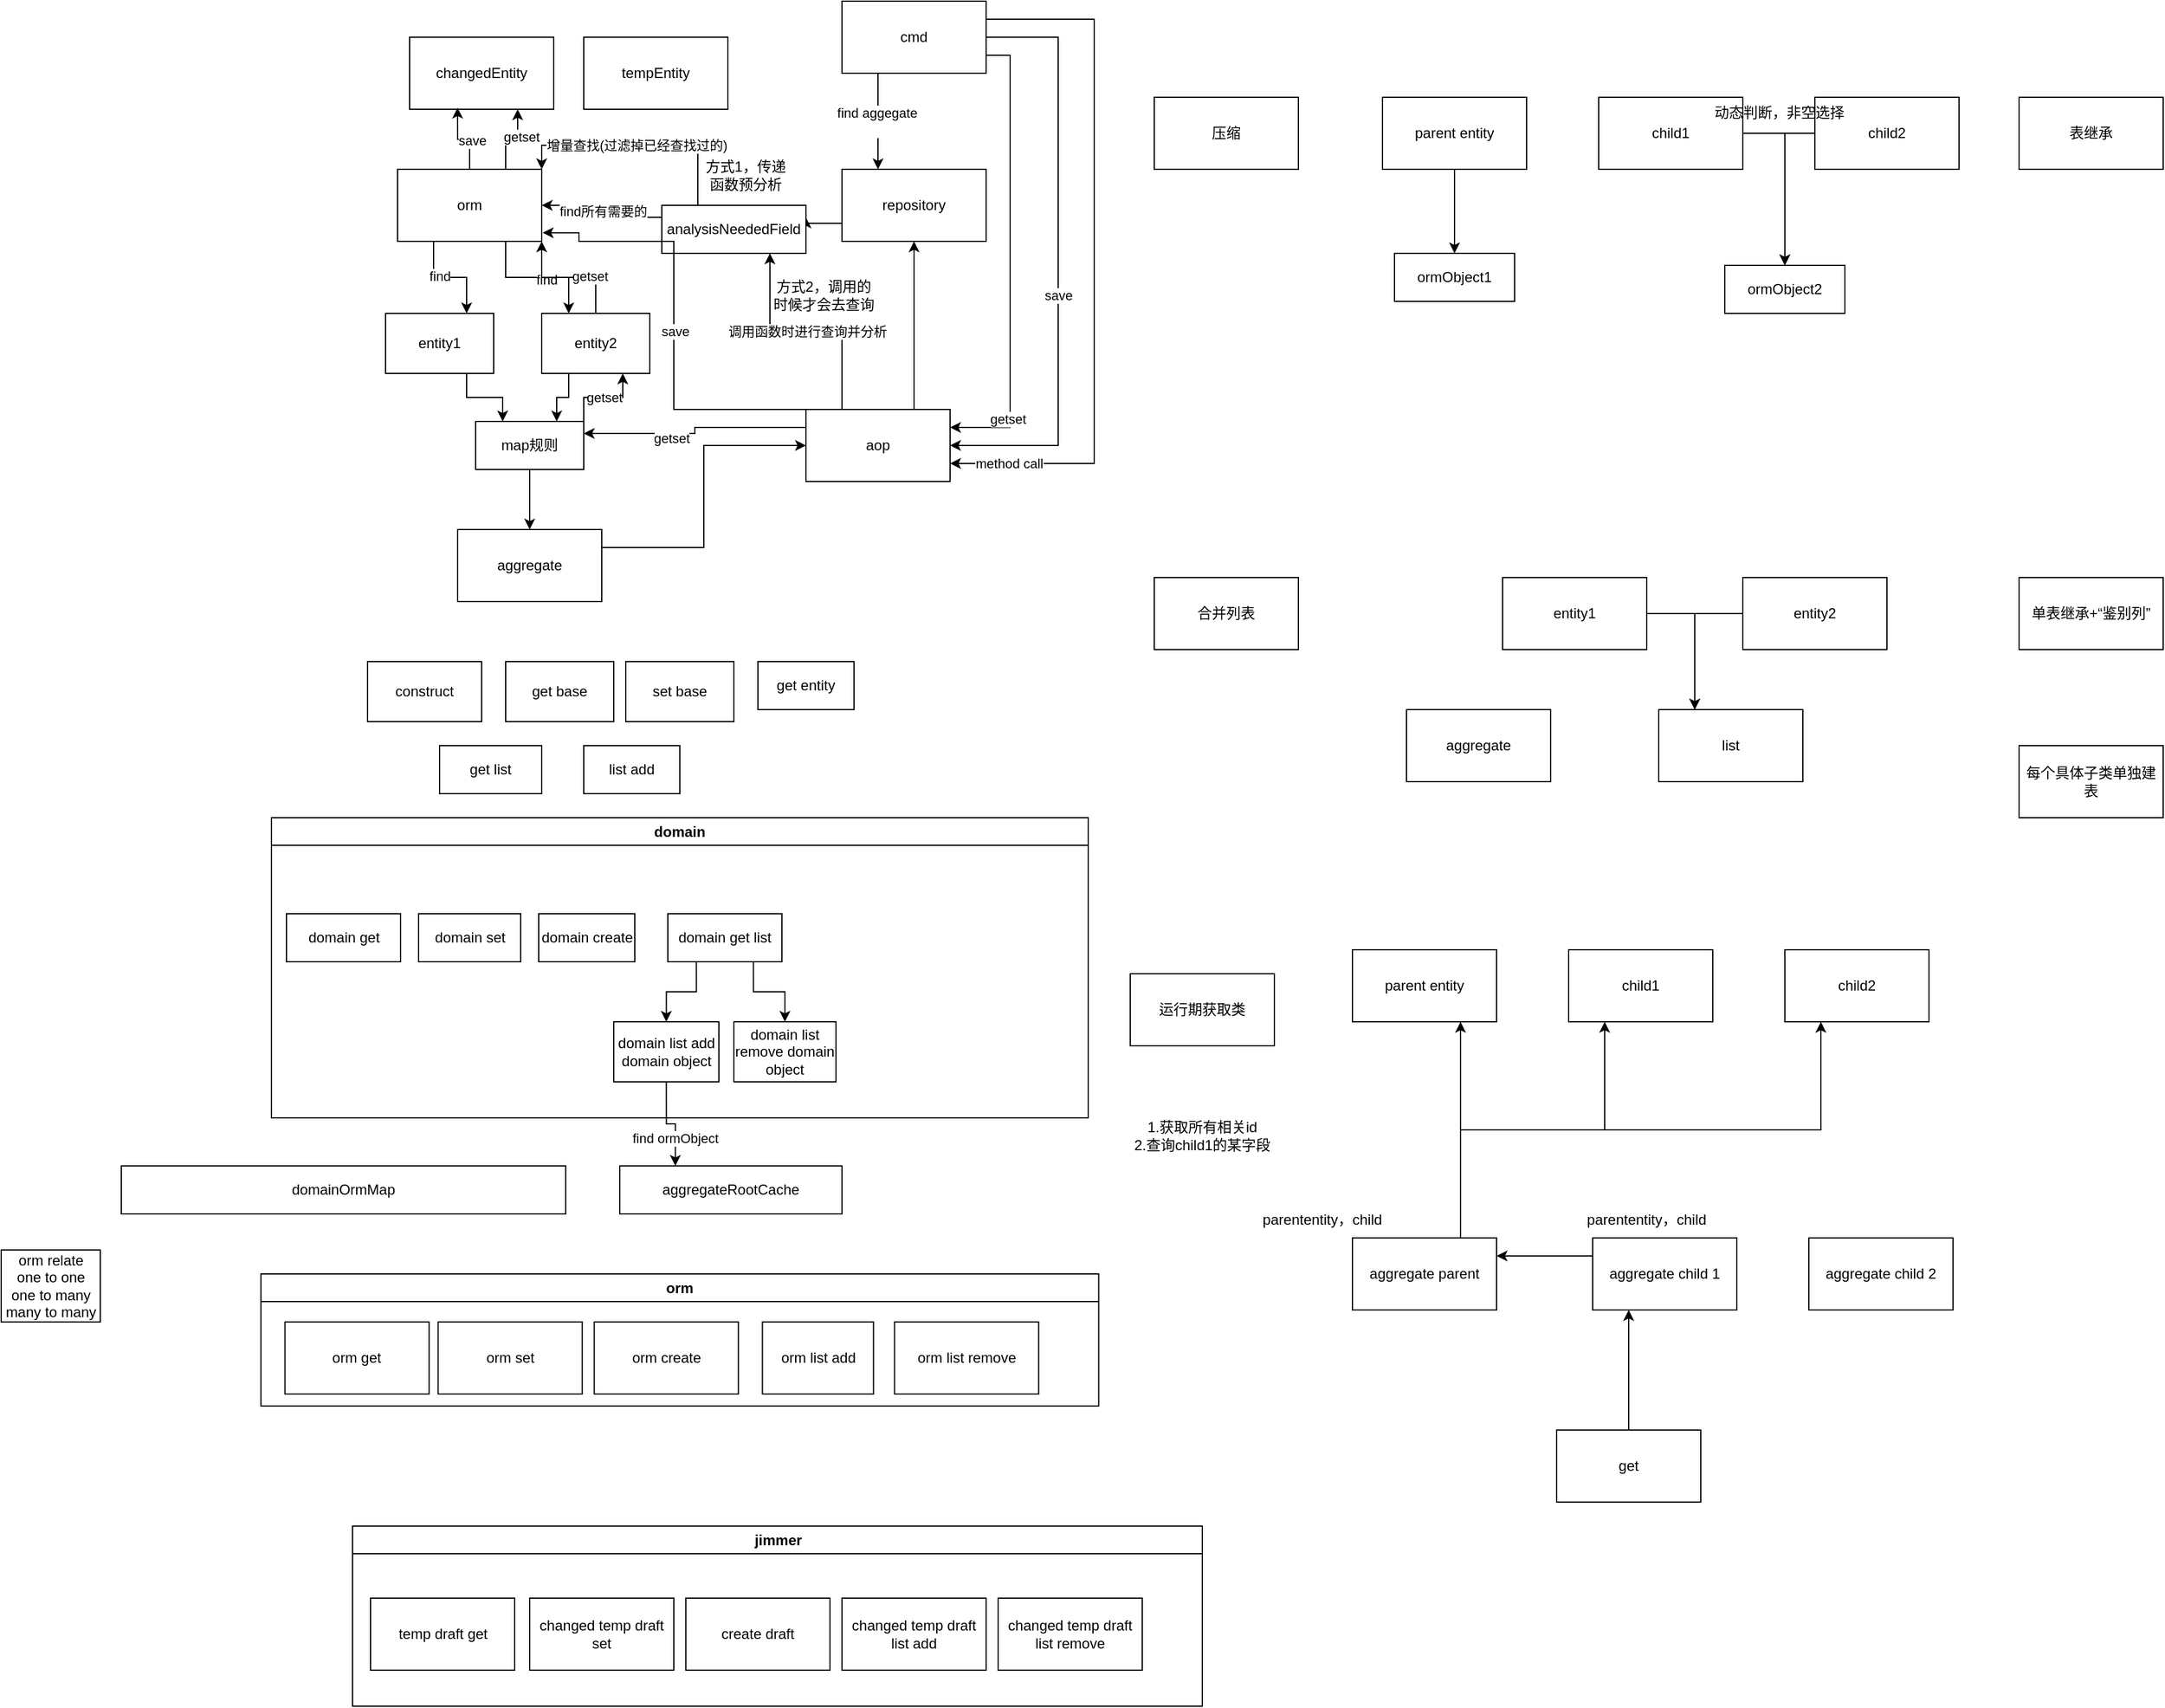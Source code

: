 <mxfile version="24.7.8">
  <diagram name="第 1 页" id="XTwKxFAp_2Ht2jpDPjbG">
    <mxGraphModel dx="4492" dy="635" grid="1" gridSize="10" guides="1" tooltips="1" connect="1" arrows="1" fold="1" page="1" pageScale="1" pageWidth="3300" pageHeight="4681" math="0" shadow="0">
      <root>
        <mxCell id="0" />
        <mxCell id="1" parent="0" />
        <mxCell id="Alu5xl9GDpvNmdIx2iPC-51" style="edgeStyle=orthogonalEdgeStyle;rounded=0;orthogonalLoop=1;jettySize=auto;html=1;exitX=0;exitY=0.75;exitDx=0;exitDy=0;entryX=1;entryY=0.25;entryDx=0;entryDy=0;" parent="1" source="Alu5xl9GDpvNmdIx2iPC-2" target="Alu5xl9GDpvNmdIx2iPC-50" edge="1">
          <mxGeometry relative="1" as="geometry" />
        </mxCell>
        <mxCell id="Alu5xl9GDpvNmdIx2iPC-2" value="repository" style="rounded=0;whiteSpace=wrap;html=1;" parent="1" vertex="1">
          <mxGeometry x="420" y="160" width="120" height="60" as="geometry" />
        </mxCell>
        <mxCell id="Alu5xl9GDpvNmdIx2iPC-16" style="edgeStyle=orthogonalEdgeStyle;rounded=0;orthogonalLoop=1;jettySize=auto;html=1;exitX=0.25;exitY=1;exitDx=0;exitDy=0;entryX=0.75;entryY=0;entryDx=0;entryDy=0;" parent="1" source="Alu5xl9GDpvNmdIx2iPC-8" target="Alu5xl9GDpvNmdIx2iPC-15" edge="1">
          <mxGeometry relative="1" as="geometry" />
        </mxCell>
        <mxCell id="Alu5xl9GDpvNmdIx2iPC-17" value="find" style="edgeLabel;html=1;align=center;verticalAlign=middle;resizable=0;points=[];" parent="Alu5xl9GDpvNmdIx2iPC-16" vertex="1" connectable="0">
          <mxGeometry x="-0.2" y="1" relative="1" as="geometry">
            <mxPoint as="offset" />
          </mxGeometry>
        </mxCell>
        <mxCell id="Alu5xl9GDpvNmdIx2iPC-18" style="edgeStyle=orthogonalEdgeStyle;rounded=0;orthogonalLoop=1;jettySize=auto;html=1;exitX=0.75;exitY=1;exitDx=0;exitDy=0;entryX=0.25;entryY=0;entryDx=0;entryDy=0;" parent="1" source="Alu5xl9GDpvNmdIx2iPC-8" target="Alu5xl9GDpvNmdIx2iPC-14" edge="1">
          <mxGeometry relative="1" as="geometry" />
        </mxCell>
        <mxCell id="Alu5xl9GDpvNmdIx2iPC-19" value="find" style="edgeLabel;html=1;align=center;verticalAlign=middle;resizable=0;points=[];" parent="Alu5xl9GDpvNmdIx2iPC-18" vertex="1" connectable="0">
          <mxGeometry x="0.139" y="-2" relative="1" as="geometry">
            <mxPoint as="offset" />
          </mxGeometry>
        </mxCell>
        <mxCell id="Alu5xl9GDpvNmdIx2iPC-60" style="edgeStyle=orthogonalEdgeStyle;rounded=0;orthogonalLoop=1;jettySize=auto;html=1;exitX=0.75;exitY=0;exitDx=0;exitDy=0;entryX=0.75;entryY=1;entryDx=0;entryDy=0;" parent="1" source="Alu5xl9GDpvNmdIx2iPC-8" target="Alu5xl9GDpvNmdIx2iPC-58" edge="1">
          <mxGeometry relative="1" as="geometry" />
        </mxCell>
        <mxCell id="Alu5xl9GDpvNmdIx2iPC-61" value="getset" style="edgeLabel;html=1;align=center;verticalAlign=middle;resizable=0;points=[];" parent="Alu5xl9GDpvNmdIx2iPC-60" vertex="1" connectable="0">
          <mxGeometry x="0.253" y="-3" relative="1" as="geometry">
            <mxPoint as="offset" />
          </mxGeometry>
        </mxCell>
        <mxCell id="Alu5xl9GDpvNmdIx2iPC-8" value="orm" style="rounded=0;whiteSpace=wrap;html=1;" parent="1" vertex="1">
          <mxGeometry x="50" y="160" width="120" height="60" as="geometry" />
        </mxCell>
        <mxCell id="Alu5xl9GDpvNmdIx2iPC-10" style="edgeStyle=orthogonalEdgeStyle;rounded=0;orthogonalLoop=1;jettySize=auto;html=1;exitX=0.25;exitY=1;exitDx=0;exitDy=0;entryX=0.25;entryY=0;entryDx=0;entryDy=0;" parent="1" source="Alu5xl9GDpvNmdIx2iPC-9" target="Alu5xl9GDpvNmdIx2iPC-2" edge="1">
          <mxGeometry relative="1" as="geometry" />
        </mxCell>
        <mxCell id="Alu5xl9GDpvNmdIx2iPC-11" value="find aggegate&lt;div&gt;&lt;br&gt;&lt;/div&gt;" style="edgeLabel;html=1;align=center;verticalAlign=middle;resizable=0;points=[];" parent="Alu5xl9GDpvNmdIx2iPC-10" vertex="1" connectable="0">
          <mxGeometry y="-1" relative="1" as="geometry">
            <mxPoint as="offset" />
          </mxGeometry>
        </mxCell>
        <mxCell id="Alu5xl9GDpvNmdIx2iPC-32" style="edgeStyle=orthogonalEdgeStyle;rounded=0;orthogonalLoop=1;jettySize=auto;html=1;exitX=1;exitY=0.75;exitDx=0;exitDy=0;entryX=1;entryY=0.25;entryDx=0;entryDy=0;" parent="1" source="Alu5xl9GDpvNmdIx2iPC-9" target="Alu5xl9GDpvNmdIx2iPC-26" edge="1">
          <mxGeometry relative="1" as="geometry" />
        </mxCell>
        <mxCell id="Alu5xl9GDpvNmdIx2iPC-33" value="getset" style="edgeLabel;html=1;align=center;verticalAlign=middle;resizable=0;points=[];" parent="Alu5xl9GDpvNmdIx2iPC-32" vertex="1" connectable="0">
          <mxGeometry x="0.701" y="-2" relative="1" as="geometry">
            <mxPoint as="offset" />
          </mxGeometry>
        </mxCell>
        <mxCell id="Alu5xl9GDpvNmdIx2iPC-47" style="edgeStyle=orthogonalEdgeStyle;rounded=0;orthogonalLoop=1;jettySize=auto;html=1;exitX=1;exitY=0.25;exitDx=0;exitDy=0;entryX=1;entryY=0.75;entryDx=0;entryDy=0;" parent="1" source="Alu5xl9GDpvNmdIx2iPC-9" target="Alu5xl9GDpvNmdIx2iPC-26" edge="1">
          <mxGeometry relative="1" as="geometry">
            <Array as="points">
              <mxPoint x="630" y="35" />
              <mxPoint x="630" y="405" />
            </Array>
          </mxGeometry>
        </mxCell>
        <mxCell id="Alu5xl9GDpvNmdIx2iPC-48" value="method call" style="edgeLabel;html=1;align=center;verticalAlign=middle;resizable=0;points=[];" parent="Alu5xl9GDpvNmdIx2iPC-47" vertex="1" connectable="0">
          <mxGeometry x="0.833" relative="1" as="geometry">
            <mxPoint as="offset" />
          </mxGeometry>
        </mxCell>
        <mxCell id="Alu5xl9GDpvNmdIx2iPC-56" style="edgeStyle=orthogonalEdgeStyle;rounded=0;orthogonalLoop=1;jettySize=auto;html=1;exitX=1;exitY=0.5;exitDx=0;exitDy=0;entryX=1;entryY=0.5;entryDx=0;entryDy=0;" parent="1" source="Alu5xl9GDpvNmdIx2iPC-9" target="Alu5xl9GDpvNmdIx2iPC-26" edge="1">
          <mxGeometry relative="1" as="geometry">
            <Array as="points">
              <mxPoint x="600" y="50" />
              <mxPoint x="600" y="390" />
            </Array>
          </mxGeometry>
        </mxCell>
        <mxCell id="Alu5xl9GDpvNmdIx2iPC-57" value="save" style="edgeLabel;html=1;align=center;verticalAlign=middle;resizable=0;points=[];" parent="Alu5xl9GDpvNmdIx2iPC-56" vertex="1" connectable="0">
          <mxGeometry x="-0.04" relative="1" as="geometry">
            <mxPoint y="40" as="offset" />
          </mxGeometry>
        </mxCell>
        <mxCell id="Alu5xl9GDpvNmdIx2iPC-9" value="cmd" style="rounded=0;whiteSpace=wrap;html=1;" parent="1" vertex="1">
          <mxGeometry x="420" y="20" width="120" height="60" as="geometry" />
        </mxCell>
        <mxCell id="Alu5xl9GDpvNmdIx2iPC-37" style="edgeStyle=orthogonalEdgeStyle;rounded=0;orthogonalLoop=1;jettySize=auto;html=1;exitX=0.25;exitY=1;exitDx=0;exitDy=0;entryX=0.75;entryY=0;entryDx=0;entryDy=0;" parent="1" source="Alu5xl9GDpvNmdIx2iPC-14" target="Alu5xl9GDpvNmdIx2iPC-35" edge="1">
          <mxGeometry relative="1" as="geometry" />
        </mxCell>
        <mxCell id="Alu5xl9GDpvNmdIx2iPC-43" style="edgeStyle=orthogonalEdgeStyle;rounded=0;orthogonalLoop=1;jettySize=auto;html=1;exitX=0.5;exitY=0;exitDx=0;exitDy=0;entryX=1;entryY=1;entryDx=0;entryDy=0;" parent="1" source="Alu5xl9GDpvNmdIx2iPC-14" target="Alu5xl9GDpvNmdIx2iPC-8" edge="1">
          <mxGeometry relative="1" as="geometry" />
        </mxCell>
        <mxCell id="Alu5xl9GDpvNmdIx2iPC-44" value="getset" style="edgeLabel;html=1;align=center;verticalAlign=middle;resizable=0;points=[];" parent="Alu5xl9GDpvNmdIx2iPC-43" vertex="1" connectable="0">
          <mxGeometry x="-0.32" y="-1" relative="1" as="geometry">
            <mxPoint as="offset" />
          </mxGeometry>
        </mxCell>
        <mxCell id="Alu5xl9GDpvNmdIx2iPC-14" value="entity2" style="rounded=0;whiteSpace=wrap;html=1;" parent="1" vertex="1">
          <mxGeometry x="170" y="280" width="90" height="50" as="geometry" />
        </mxCell>
        <mxCell id="Alu5xl9GDpvNmdIx2iPC-36" style="edgeStyle=orthogonalEdgeStyle;rounded=0;orthogonalLoop=1;jettySize=auto;html=1;exitX=0.75;exitY=1;exitDx=0;exitDy=0;entryX=0.25;entryY=0;entryDx=0;entryDy=0;" parent="1" source="Alu5xl9GDpvNmdIx2iPC-15" target="Alu5xl9GDpvNmdIx2iPC-35" edge="1">
          <mxGeometry relative="1" as="geometry" />
        </mxCell>
        <mxCell id="Alu5xl9GDpvNmdIx2iPC-15" value="entity1" style="rounded=0;whiteSpace=wrap;html=1;" parent="1" vertex="1">
          <mxGeometry x="40" y="280" width="90" height="50" as="geometry" />
        </mxCell>
        <mxCell id="Alu5xl9GDpvNmdIx2iPC-30" style="edgeStyle=orthogonalEdgeStyle;rounded=0;orthogonalLoop=1;jettySize=auto;html=1;exitX=1;exitY=0.25;exitDx=0;exitDy=0;entryX=0;entryY=0.5;entryDx=0;entryDy=0;" parent="1" source="Alu5xl9GDpvNmdIx2iPC-21" target="Alu5xl9GDpvNmdIx2iPC-26" edge="1">
          <mxGeometry relative="1" as="geometry" />
        </mxCell>
        <mxCell id="Alu5xl9GDpvNmdIx2iPC-21" value="aggregate" style="rounded=0;whiteSpace=wrap;html=1;" parent="1" vertex="1">
          <mxGeometry x="100" y="460" width="120" height="60" as="geometry" />
        </mxCell>
        <mxCell id="Alu5xl9GDpvNmdIx2iPC-31" style="edgeStyle=orthogonalEdgeStyle;rounded=0;orthogonalLoop=1;jettySize=auto;html=1;exitX=0.75;exitY=0;exitDx=0;exitDy=0;entryX=0.5;entryY=1;entryDx=0;entryDy=0;" parent="1" source="Alu5xl9GDpvNmdIx2iPC-26" target="Alu5xl9GDpvNmdIx2iPC-2" edge="1">
          <mxGeometry relative="1" as="geometry" />
        </mxCell>
        <mxCell id="Alu5xl9GDpvNmdIx2iPC-39" style="edgeStyle=orthogonalEdgeStyle;rounded=0;orthogonalLoop=1;jettySize=auto;html=1;exitX=0;exitY=0.25;exitDx=0;exitDy=0;entryX=1;entryY=0.25;entryDx=0;entryDy=0;" parent="1" source="Alu5xl9GDpvNmdIx2iPC-26" target="Alu5xl9GDpvNmdIx2iPC-35" edge="1">
          <mxGeometry relative="1" as="geometry" />
        </mxCell>
        <mxCell id="Alu5xl9GDpvNmdIx2iPC-41" value="getset" style="edgeLabel;html=1;align=center;verticalAlign=middle;resizable=0;points=[];" parent="Alu5xl9GDpvNmdIx2iPC-39" vertex="1" connectable="0">
          <mxGeometry x="0.237" y="4" relative="1" as="geometry">
            <mxPoint as="offset" />
          </mxGeometry>
        </mxCell>
        <mxCell id="Alu5xl9GDpvNmdIx2iPC-53" style="edgeStyle=orthogonalEdgeStyle;rounded=0;orthogonalLoop=1;jettySize=auto;html=1;exitX=0.25;exitY=0;exitDx=0;exitDy=0;entryX=0.75;entryY=1;entryDx=0;entryDy=0;" parent="1" source="Alu5xl9GDpvNmdIx2iPC-26" target="Alu5xl9GDpvNmdIx2iPC-50" edge="1">
          <mxGeometry relative="1" as="geometry" />
        </mxCell>
        <mxCell id="Alu5xl9GDpvNmdIx2iPC-54" value="调用函数时进行查询并分析" style="edgeLabel;html=1;align=center;verticalAlign=middle;resizable=0;points=[];" parent="Alu5xl9GDpvNmdIx2iPC-53" vertex="1" connectable="0">
          <mxGeometry x="-0.009" relative="1" as="geometry">
            <mxPoint as="offset" />
          </mxGeometry>
        </mxCell>
        <mxCell id="Alu5xl9GDpvNmdIx2iPC-26" value="aop" style="rounded=0;whiteSpace=wrap;html=1;" parent="1" vertex="1">
          <mxGeometry x="390" y="360" width="120" height="60" as="geometry" />
        </mxCell>
        <mxCell id="Alu5xl9GDpvNmdIx2iPC-38" style="edgeStyle=orthogonalEdgeStyle;rounded=0;orthogonalLoop=1;jettySize=auto;html=1;exitX=0.5;exitY=1;exitDx=0;exitDy=0;entryX=0.5;entryY=0;entryDx=0;entryDy=0;" parent="1" source="Alu5xl9GDpvNmdIx2iPC-35" target="Alu5xl9GDpvNmdIx2iPC-21" edge="1">
          <mxGeometry relative="1" as="geometry" />
        </mxCell>
        <mxCell id="Alu5xl9GDpvNmdIx2iPC-40" style="edgeStyle=orthogonalEdgeStyle;rounded=0;orthogonalLoop=1;jettySize=auto;html=1;exitX=1;exitY=0;exitDx=0;exitDy=0;entryX=0.75;entryY=1;entryDx=0;entryDy=0;" parent="1" source="Alu5xl9GDpvNmdIx2iPC-35" target="Alu5xl9GDpvNmdIx2iPC-14" edge="1">
          <mxGeometry relative="1" as="geometry" />
        </mxCell>
        <mxCell id="Alu5xl9GDpvNmdIx2iPC-42" value="getset" style="edgeLabel;html=1;align=center;verticalAlign=middle;resizable=0;points=[];" parent="Alu5xl9GDpvNmdIx2iPC-40" vertex="1" connectable="0">
          <mxGeometry x="0.011" relative="1" as="geometry">
            <mxPoint as="offset" />
          </mxGeometry>
        </mxCell>
        <mxCell id="Alu5xl9GDpvNmdIx2iPC-35" value="map规则" style="rounded=0;whiteSpace=wrap;html=1;" parent="1" vertex="1">
          <mxGeometry x="115" y="370" width="90" height="40" as="geometry" />
        </mxCell>
        <mxCell id="Alu5xl9GDpvNmdIx2iPC-45" value="方式1，传递函数预分析" style="text;html=1;align=center;verticalAlign=middle;whiteSpace=wrap;rounded=0;" parent="1" vertex="1">
          <mxGeometry x="300" y="150" width="80" height="30" as="geometry" />
        </mxCell>
        <mxCell id="Alu5xl9GDpvNmdIx2iPC-52" style="edgeStyle=orthogonalEdgeStyle;rounded=0;orthogonalLoop=1;jettySize=auto;html=1;exitX=0;exitY=0.25;exitDx=0;exitDy=0;entryX=1;entryY=0.5;entryDx=0;entryDy=0;" parent="1" source="Alu5xl9GDpvNmdIx2iPC-50" target="Alu5xl9GDpvNmdIx2iPC-8" edge="1">
          <mxGeometry relative="1" as="geometry" />
        </mxCell>
        <mxCell id="Alu5xl9GDpvNmdIx2iPC-65" value="find所有需要的" style="edgeLabel;html=1;align=center;verticalAlign=middle;resizable=0;points=[];" parent="Alu5xl9GDpvNmdIx2iPC-52" vertex="1" connectable="0">
          <mxGeometry x="0.013" y="-1" relative="1" as="geometry">
            <mxPoint as="offset" />
          </mxGeometry>
        </mxCell>
        <mxCell id="Alu5xl9GDpvNmdIx2iPC-66" style="edgeStyle=orthogonalEdgeStyle;rounded=0;orthogonalLoop=1;jettySize=auto;html=1;exitX=0.25;exitY=0;exitDx=0;exitDy=0;entryX=1;entryY=0;entryDx=0;entryDy=0;" parent="1" source="Alu5xl9GDpvNmdIx2iPC-50" target="Alu5xl9GDpvNmdIx2iPC-8" edge="1">
          <mxGeometry relative="1" as="geometry" />
        </mxCell>
        <mxCell id="Alu5xl9GDpvNmdIx2iPC-67" value="增量查找(过滤掉已经查找过的)" style="edgeLabel;html=1;align=center;verticalAlign=middle;resizable=0;points=[];" parent="Alu5xl9GDpvNmdIx2iPC-66" vertex="1" connectable="0">
          <mxGeometry x="0.017" relative="1" as="geometry">
            <mxPoint as="offset" />
          </mxGeometry>
        </mxCell>
        <mxCell id="Alu5xl9GDpvNmdIx2iPC-50" value="analysisNeededField" style="rounded=0;whiteSpace=wrap;html=1;" parent="1" vertex="1">
          <mxGeometry x="270" y="190" width="120" height="40" as="geometry" />
        </mxCell>
        <mxCell id="Alu5xl9GDpvNmdIx2iPC-55" value="方式2，调用的时候才会去查询" style="text;html=1;align=center;verticalAlign=middle;whiteSpace=wrap;rounded=0;" parent="1" vertex="1">
          <mxGeometry x="360" y="250" width="90" height="30" as="geometry" />
        </mxCell>
        <mxCell id="Alu5xl9GDpvNmdIx2iPC-58" value="changedEntity" style="rounded=0;whiteSpace=wrap;html=1;" parent="1" vertex="1">
          <mxGeometry x="60" y="50" width="120" height="60" as="geometry" />
        </mxCell>
        <mxCell id="Alu5xl9GDpvNmdIx2iPC-62" style="edgeStyle=orthogonalEdgeStyle;rounded=0;orthogonalLoop=1;jettySize=auto;html=1;exitX=0;exitY=0;exitDx=0;exitDy=0;entryX=1.007;entryY=0.881;entryDx=0;entryDy=0;entryPerimeter=0;" parent="1" source="Alu5xl9GDpvNmdIx2iPC-26" target="Alu5xl9GDpvNmdIx2iPC-8" edge="1">
          <mxGeometry relative="1" as="geometry">
            <Array as="points">
              <mxPoint x="280" y="360" />
              <mxPoint x="280" y="220" />
              <mxPoint x="201" y="220" />
            </Array>
          </mxGeometry>
        </mxCell>
        <mxCell id="Alu5xl9GDpvNmdIx2iPC-68" value="save" style="edgeLabel;html=1;align=center;verticalAlign=middle;resizable=0;points=[];" parent="Alu5xl9GDpvNmdIx2iPC-62" vertex="1" connectable="0">
          <mxGeometry x="-0.043" y="-1" relative="1" as="geometry">
            <mxPoint as="offset" />
          </mxGeometry>
        </mxCell>
        <mxCell id="Alu5xl9GDpvNmdIx2iPC-63" style="edgeStyle=orthogonalEdgeStyle;rounded=0;orthogonalLoop=1;jettySize=auto;html=1;exitX=0.5;exitY=0;exitDx=0;exitDy=0;entryX=0.333;entryY=0.978;entryDx=0;entryDy=0;entryPerimeter=0;" parent="1" source="Alu5xl9GDpvNmdIx2iPC-8" target="Alu5xl9GDpvNmdIx2iPC-58" edge="1">
          <mxGeometry relative="1" as="geometry" />
        </mxCell>
        <mxCell id="Alu5xl9GDpvNmdIx2iPC-64" value="save" style="edgeLabel;html=1;align=center;verticalAlign=middle;resizable=0;points=[];" parent="Alu5xl9GDpvNmdIx2iPC-63" vertex="1" connectable="0">
          <mxGeometry x="-0.223" y="-2" relative="1" as="geometry">
            <mxPoint as="offset" />
          </mxGeometry>
        </mxCell>
        <mxCell id="Alu5xl9GDpvNmdIx2iPC-69" value="tempEntity" style="rounded=0;whiteSpace=wrap;html=1;" parent="1" vertex="1">
          <mxGeometry x="205" y="50" width="120" height="60" as="geometry" />
        </mxCell>
        <mxCell id="Alu5xl9GDpvNmdIx2iPC-70" value="aggregate" style="rounded=0;whiteSpace=wrap;html=1;" parent="1" vertex="1">
          <mxGeometry x="890" y="610" width="120" height="60" as="geometry" />
        </mxCell>
        <mxCell id="c_RxVuTjA5YSDgOJ-YrA-5" style="edgeStyle=orthogonalEdgeStyle;rounded=0;orthogonalLoop=1;jettySize=auto;html=1;exitX=0.5;exitY=1;exitDx=0;exitDy=0;" parent="1" source="Alu5xl9GDpvNmdIx2iPC-71" target="Alu5xl9GDpvNmdIx2iPC-80" edge="1">
          <mxGeometry relative="1" as="geometry" />
        </mxCell>
        <mxCell id="Alu5xl9GDpvNmdIx2iPC-71" value="parent entity" style="rounded=0;whiteSpace=wrap;html=1;" parent="1" vertex="1">
          <mxGeometry x="870" y="100" width="120" height="60" as="geometry" />
        </mxCell>
        <mxCell id="c_RxVuTjA5YSDgOJ-YrA-7" style="edgeStyle=orthogonalEdgeStyle;rounded=0;orthogonalLoop=1;jettySize=auto;html=1;exitX=1;exitY=0.5;exitDx=0;exitDy=0;entryX=0.5;entryY=0;entryDx=0;entryDy=0;" parent="1" source="Alu5xl9GDpvNmdIx2iPC-72" target="c_RxVuTjA5YSDgOJ-YrA-4" edge="1">
          <mxGeometry relative="1" as="geometry" />
        </mxCell>
        <mxCell id="Alu5xl9GDpvNmdIx2iPC-72" value="child1" style="rounded=0;whiteSpace=wrap;html=1;" parent="1" vertex="1">
          <mxGeometry x="1050" y="100" width="120" height="60" as="geometry" />
        </mxCell>
        <mxCell id="c_RxVuTjA5YSDgOJ-YrA-8" style="edgeStyle=orthogonalEdgeStyle;rounded=0;orthogonalLoop=1;jettySize=auto;html=1;exitX=0;exitY=0.5;exitDx=0;exitDy=0;entryX=0.5;entryY=0;entryDx=0;entryDy=0;" parent="1" source="Alu5xl9GDpvNmdIx2iPC-73" target="c_RxVuTjA5YSDgOJ-YrA-4" edge="1">
          <mxGeometry relative="1" as="geometry" />
        </mxCell>
        <mxCell id="Alu5xl9GDpvNmdIx2iPC-73" value="child2" style="rounded=0;whiteSpace=wrap;html=1;" parent="1" vertex="1">
          <mxGeometry x="1230" y="100" width="120" height="60" as="geometry" />
        </mxCell>
        <mxCell id="Alu5xl9GDpvNmdIx2iPC-74" value="list" style="rounded=0;whiteSpace=wrap;html=1;" parent="1" vertex="1">
          <mxGeometry x="1100" y="610" width="120" height="60" as="geometry" />
        </mxCell>
        <mxCell id="Alu5xl9GDpvNmdIx2iPC-78" style="edgeStyle=orthogonalEdgeStyle;rounded=0;orthogonalLoop=1;jettySize=auto;html=1;exitX=1;exitY=0.5;exitDx=0;exitDy=0;entryX=0.25;entryY=0;entryDx=0;entryDy=0;" parent="1" source="Alu5xl9GDpvNmdIx2iPC-76" target="Alu5xl9GDpvNmdIx2iPC-74" edge="1">
          <mxGeometry relative="1" as="geometry" />
        </mxCell>
        <mxCell id="Alu5xl9GDpvNmdIx2iPC-76" value="entity1" style="rounded=0;whiteSpace=wrap;html=1;" parent="1" vertex="1">
          <mxGeometry x="970" y="500" width="120" height="60" as="geometry" />
        </mxCell>
        <mxCell id="Alu5xl9GDpvNmdIx2iPC-79" style="edgeStyle=orthogonalEdgeStyle;rounded=0;orthogonalLoop=1;jettySize=auto;html=1;exitX=0;exitY=0.5;exitDx=0;exitDy=0;entryX=0.25;entryY=0;entryDx=0;entryDy=0;" parent="1" source="Alu5xl9GDpvNmdIx2iPC-77" target="Alu5xl9GDpvNmdIx2iPC-74" edge="1">
          <mxGeometry relative="1" as="geometry" />
        </mxCell>
        <mxCell id="Alu5xl9GDpvNmdIx2iPC-77" value="entity2" style="rounded=0;whiteSpace=wrap;html=1;" parent="1" vertex="1">
          <mxGeometry x="1170" y="500" width="120" height="60" as="geometry" />
        </mxCell>
        <mxCell id="Alu5xl9GDpvNmdIx2iPC-80" value="ormObject1" style="rounded=0;whiteSpace=wrap;html=1;" parent="1" vertex="1">
          <mxGeometry x="880" y="230" width="100" height="40" as="geometry" />
        </mxCell>
        <mxCell id="Alu5xl9GDpvNmdIx2iPC-81" value="压缩" style="rounded=0;whiteSpace=wrap;html=1;" parent="1" vertex="1">
          <mxGeometry x="680" y="100" width="120" height="60" as="geometry" />
        </mxCell>
        <mxCell id="Alu5xl9GDpvNmdIx2iPC-82" value="合并列表" style="rounded=0;whiteSpace=wrap;html=1;" parent="1" vertex="1">
          <mxGeometry x="680" y="500" width="120" height="60" as="geometry" />
        </mxCell>
        <mxCell id="Alu5xl9GDpvNmdIx2iPC-83" value="运行期获取类" style="rounded=0;whiteSpace=wrap;html=1;" parent="1" vertex="1">
          <mxGeometry x="660" y="830" width="120" height="60" as="geometry" />
        </mxCell>
        <mxCell id="Alu5xl9GDpvNmdIx2iPC-85" value="parent entity" style="rounded=0;whiteSpace=wrap;html=1;" parent="1" vertex="1">
          <mxGeometry x="845" y="810" width="120" height="60" as="geometry" />
        </mxCell>
        <mxCell id="Alu5xl9GDpvNmdIx2iPC-86" value="child1" style="rounded=0;whiteSpace=wrap;html=1;" parent="1" vertex="1">
          <mxGeometry x="1025" y="810" width="120" height="60" as="geometry" />
        </mxCell>
        <mxCell id="Alu5xl9GDpvNmdIx2iPC-87" value="child2" style="rounded=0;whiteSpace=wrap;html=1;" parent="1" vertex="1">
          <mxGeometry x="1205" y="810" width="120" height="60" as="geometry" />
        </mxCell>
        <mxCell id="Alu5xl9GDpvNmdIx2iPC-94" style="edgeStyle=orthogonalEdgeStyle;rounded=0;orthogonalLoop=1;jettySize=auto;html=1;exitX=0.75;exitY=0;exitDx=0;exitDy=0;entryX=0.75;entryY=1;entryDx=0;entryDy=0;" parent="1" source="Alu5xl9GDpvNmdIx2iPC-88" target="Alu5xl9GDpvNmdIx2iPC-85" edge="1">
          <mxGeometry relative="1" as="geometry" />
        </mxCell>
        <mxCell id="Alu5xl9GDpvNmdIx2iPC-97" style="edgeStyle=orthogonalEdgeStyle;rounded=0;orthogonalLoop=1;jettySize=auto;html=1;exitX=0.75;exitY=0;exitDx=0;exitDy=0;entryX=0.25;entryY=1;entryDx=0;entryDy=0;" parent="1" source="Alu5xl9GDpvNmdIx2iPC-88" target="Alu5xl9GDpvNmdIx2iPC-86" edge="1">
          <mxGeometry relative="1" as="geometry" />
        </mxCell>
        <mxCell id="Alu5xl9GDpvNmdIx2iPC-98" style="edgeStyle=orthogonalEdgeStyle;rounded=0;orthogonalLoop=1;jettySize=auto;html=1;exitX=0.75;exitY=0;exitDx=0;exitDy=0;entryX=0.25;entryY=1;entryDx=0;entryDy=0;" parent="1" source="Alu5xl9GDpvNmdIx2iPC-88" target="Alu5xl9GDpvNmdIx2iPC-87" edge="1">
          <mxGeometry relative="1" as="geometry" />
        </mxCell>
        <mxCell id="Alu5xl9GDpvNmdIx2iPC-88" value="aggregate parent" style="rounded=0;whiteSpace=wrap;html=1;" parent="1" vertex="1">
          <mxGeometry x="845" y="1050" width="120" height="60" as="geometry" />
        </mxCell>
        <mxCell id="Alu5xl9GDpvNmdIx2iPC-95" style="edgeStyle=orthogonalEdgeStyle;rounded=0;orthogonalLoop=1;jettySize=auto;html=1;exitX=0;exitY=0.25;exitDx=0;exitDy=0;entryX=1;entryY=0.25;entryDx=0;entryDy=0;" parent="1" source="Alu5xl9GDpvNmdIx2iPC-89" target="Alu5xl9GDpvNmdIx2iPC-88" edge="1">
          <mxGeometry relative="1" as="geometry" />
        </mxCell>
        <mxCell id="Alu5xl9GDpvNmdIx2iPC-89" value="aggregate child 1" style="rounded=0;whiteSpace=wrap;html=1;" parent="1" vertex="1">
          <mxGeometry x="1045" y="1050" width="120" height="60" as="geometry" />
        </mxCell>
        <mxCell id="Alu5xl9GDpvNmdIx2iPC-90" value="aggregate child 2" style="rounded=0;whiteSpace=wrap;html=1;" parent="1" vertex="1">
          <mxGeometry x="1225" y="1050" width="120" height="60" as="geometry" />
        </mxCell>
        <mxCell id="Alu5xl9GDpvNmdIx2iPC-92" style="edgeStyle=orthogonalEdgeStyle;rounded=0;orthogonalLoop=1;jettySize=auto;html=1;exitX=0.5;exitY=0;exitDx=0;exitDy=0;entryX=0.25;entryY=1;entryDx=0;entryDy=0;" parent="1" source="Alu5xl9GDpvNmdIx2iPC-91" target="Alu5xl9GDpvNmdIx2iPC-89" edge="1">
          <mxGeometry relative="1" as="geometry" />
        </mxCell>
        <mxCell id="Alu5xl9GDpvNmdIx2iPC-91" value="get" style="rounded=0;whiteSpace=wrap;html=1;" parent="1" vertex="1">
          <mxGeometry x="1015" y="1210" width="120" height="60" as="geometry" />
        </mxCell>
        <mxCell id="Alu5xl9GDpvNmdIx2iPC-93" value="parententity，child" style="text;html=1;align=center;verticalAlign=middle;whiteSpace=wrap;rounded=0;" parent="1" vertex="1">
          <mxGeometry x="715" y="1020" width="210" height="30" as="geometry" />
        </mxCell>
        <mxCell id="Alu5xl9GDpvNmdIx2iPC-99" value="1.获取所有相关id&lt;div&gt;2.查询child1的某字段&lt;/div&gt;" style="text;html=1;align=center;verticalAlign=middle;whiteSpace=wrap;rounded=0;" parent="1" vertex="1">
          <mxGeometry x="605" y="910" width="230" height="110" as="geometry" />
        </mxCell>
        <mxCell id="Alu5xl9GDpvNmdIx2iPC-100" value="parententity，child" style="text;html=1;align=center;verticalAlign=middle;whiteSpace=wrap;rounded=0;" parent="1" vertex="1">
          <mxGeometry x="1025" y="1020" width="130" height="30" as="geometry" />
        </mxCell>
        <mxCell id="c_RxVuTjA5YSDgOJ-YrA-1" value="表继承" style="rounded=0;whiteSpace=wrap;html=1;" parent="1" vertex="1">
          <mxGeometry x="1400" y="100" width="120" height="60" as="geometry" />
        </mxCell>
        <mxCell id="c_RxVuTjA5YSDgOJ-YrA-2" value="&lt;div data-lark-html-role=&quot;root&quot;&gt;&lt;span class=&quot;universal-card-text&quot;&gt;单表继承+&lt;/span&gt;&lt;span style=&quot;background-color: initial;&quot;&gt;“鉴别列”&lt;/span&gt;&lt;/div&gt;" style="rounded=0;whiteSpace=wrap;html=1;" parent="1" vertex="1">
          <mxGeometry x="1400" y="500" width="120" height="60" as="geometry" />
        </mxCell>
        <mxCell id="c_RxVuTjA5YSDgOJ-YrA-3" value="&lt;div data-lark-html-role=&quot;root&quot;&gt;&lt;span class=&quot;universal-card-text&quot;&gt;每个具体子类单独建表&lt;/span&gt;&lt;/div&gt;" style="rounded=0;whiteSpace=wrap;html=1;" parent="1" vertex="1">
          <mxGeometry x="1400" y="640" width="120" height="60" as="geometry" />
        </mxCell>
        <mxCell id="c_RxVuTjA5YSDgOJ-YrA-4" value="ormObject2" style="rounded=0;whiteSpace=wrap;html=1;" parent="1" vertex="1">
          <mxGeometry x="1155" y="240" width="100" height="40" as="geometry" />
        </mxCell>
        <mxCell id="c_RxVuTjA5YSDgOJ-YrA-9" value="动态判断，非空选择" style="text;html=1;align=center;verticalAlign=middle;resizable=0;points=[];autosize=1;strokeColor=none;fillColor=none;" parent="1" vertex="1">
          <mxGeometry x="1135" y="98" width="130" height="30" as="geometry" />
        </mxCell>
        <mxCell id="OivCTFusflsnZYE-OFXO-4" value="construct" style="rounded=0;whiteSpace=wrap;html=1;" vertex="1" parent="1">
          <mxGeometry x="25" y="570" width="95" height="50" as="geometry" />
        </mxCell>
        <mxCell id="OivCTFusflsnZYE-OFXO-5" value="get base" style="rounded=0;whiteSpace=wrap;html=1;" vertex="1" parent="1">
          <mxGeometry x="140" y="570" width="90" height="50" as="geometry" />
        </mxCell>
        <mxCell id="OivCTFusflsnZYE-OFXO-6" value="set base" style="rounded=0;whiteSpace=wrap;html=1;" vertex="1" parent="1">
          <mxGeometry x="240" y="570" width="90" height="50" as="geometry" />
        </mxCell>
        <mxCell id="OivCTFusflsnZYE-OFXO-16" value="list add" style="rounded=0;whiteSpace=wrap;html=1;" vertex="1" parent="1">
          <mxGeometry x="205" y="640" width="80" height="40" as="geometry" />
        </mxCell>
        <mxCell id="OivCTFusflsnZYE-OFXO-17" value="get list" style="rounded=0;whiteSpace=wrap;html=1;" vertex="1" parent="1">
          <mxGeometry x="85" y="640" width="85" height="40" as="geometry" />
        </mxCell>
        <mxCell id="OivCTFusflsnZYE-OFXO-18" value="get entity" style="rounded=0;whiteSpace=wrap;html=1;" vertex="1" parent="1">
          <mxGeometry x="350" y="570" width="80" height="40" as="geometry" />
        </mxCell>
        <mxCell id="OivCTFusflsnZYE-OFXO-19" value="domain" style="swimlane;whiteSpace=wrap;html=1;" vertex="1" parent="1">
          <mxGeometry x="-55" y="700" width="680" height="250" as="geometry" />
        </mxCell>
        <mxCell id="OivCTFusflsnZYE-OFXO-43" style="edgeStyle=orthogonalEdgeStyle;rounded=0;orthogonalLoop=1;jettySize=auto;html=1;exitX=0.25;exitY=1;exitDx=0;exitDy=0;entryX=0.5;entryY=0;entryDx=0;entryDy=0;" edge="1" parent="OivCTFusflsnZYE-OFXO-19" source="OivCTFusflsnZYE-OFXO-20" target="OivCTFusflsnZYE-OFXO-30">
          <mxGeometry relative="1" as="geometry" />
        </mxCell>
        <mxCell id="OivCTFusflsnZYE-OFXO-44" style="edgeStyle=orthogonalEdgeStyle;rounded=0;orthogonalLoop=1;jettySize=auto;html=1;exitX=0.75;exitY=1;exitDx=0;exitDy=0;entryX=0.5;entryY=0;entryDx=0;entryDy=0;" edge="1" parent="OivCTFusflsnZYE-OFXO-19" source="OivCTFusflsnZYE-OFXO-20" target="OivCTFusflsnZYE-OFXO-36">
          <mxGeometry relative="1" as="geometry" />
        </mxCell>
        <mxCell id="OivCTFusflsnZYE-OFXO-20" value="domain get list" style="whiteSpace=wrap;html=1;" vertex="1" parent="OivCTFusflsnZYE-OFXO-19">
          <mxGeometry x="330" y="80" width="95" height="40" as="geometry" />
        </mxCell>
        <mxCell id="OivCTFusflsnZYE-OFXO-21" value="domain set" style="whiteSpace=wrap;html=1;" vertex="1" parent="OivCTFusflsnZYE-OFXO-19">
          <mxGeometry x="122.5" y="80" width="85" height="40" as="geometry" />
        </mxCell>
        <mxCell id="OivCTFusflsnZYE-OFXO-22" value="domain create" style="rounded=0;whiteSpace=wrap;html=1;" vertex="1" parent="OivCTFusflsnZYE-OFXO-19">
          <mxGeometry x="222.5" y="80" width="80" height="40" as="geometry" />
        </mxCell>
        <mxCell id="OivCTFusflsnZYE-OFXO-30" value="domain list add domain object" style="rounded=0;whiteSpace=wrap;html=1;" vertex="1" parent="OivCTFusflsnZYE-OFXO-19">
          <mxGeometry x="285" y="170" width="87.5" height="50" as="geometry" />
        </mxCell>
        <mxCell id="OivCTFusflsnZYE-OFXO-36" value="domain list remove domain object" style="rounded=0;whiteSpace=wrap;html=1;" vertex="1" parent="OivCTFusflsnZYE-OFXO-19">
          <mxGeometry x="385" y="170" width="85" height="50" as="geometry" />
        </mxCell>
        <mxCell id="OivCTFusflsnZYE-OFXO-42" value="domain get" style="whiteSpace=wrap;html=1;" vertex="1" parent="OivCTFusflsnZYE-OFXO-19">
          <mxGeometry x="12.5" y="80" width="95" height="40" as="geometry" />
        </mxCell>
        <mxCell id="OivCTFusflsnZYE-OFXO-23" value="orm" style="swimlane;whiteSpace=wrap;html=1;" vertex="1" parent="1">
          <mxGeometry x="-63.75" y="1080" width="697.5" height="110" as="geometry" />
        </mxCell>
        <mxCell id="OivCTFusflsnZYE-OFXO-24" value="orm get" style="rounded=0;whiteSpace=wrap;html=1;" vertex="1" parent="OivCTFusflsnZYE-OFXO-23">
          <mxGeometry x="20" y="40" width="120" height="60" as="geometry" />
        </mxCell>
        <mxCell id="OivCTFusflsnZYE-OFXO-25" value="orm set" style="rounded=0;whiteSpace=wrap;html=1;" vertex="1" parent="OivCTFusflsnZYE-OFXO-23">
          <mxGeometry x="147.5" y="40" width="120" height="60" as="geometry" />
        </mxCell>
        <mxCell id="OivCTFusflsnZYE-OFXO-27" value="orm create" style="rounded=0;whiteSpace=wrap;html=1;" vertex="1" parent="OivCTFusflsnZYE-OFXO-23">
          <mxGeometry x="277.5" y="40" width="120" height="60" as="geometry" />
        </mxCell>
        <mxCell id="OivCTFusflsnZYE-OFXO-40" value="orm list add" style="rounded=0;whiteSpace=wrap;html=1;" vertex="1" parent="OivCTFusflsnZYE-OFXO-23">
          <mxGeometry x="417.5" y="40" width="92.5" height="60" as="geometry" />
        </mxCell>
        <mxCell id="OivCTFusflsnZYE-OFXO-41" value="orm list remove" style="rounded=0;whiteSpace=wrap;html=1;" vertex="1" parent="OivCTFusflsnZYE-OFXO-23">
          <mxGeometry x="527.5" y="40" width="120" height="60" as="geometry" />
        </mxCell>
        <mxCell id="OivCTFusflsnZYE-OFXO-28" value="domainOrmMap" style="rounded=0;whiteSpace=wrap;html=1;" vertex="1" parent="1">
          <mxGeometry x="-180" y="990" width="370" height="40" as="geometry" />
        </mxCell>
        <mxCell id="OivCTFusflsnZYE-OFXO-32" value="jimmer" style="swimlane;whiteSpace=wrap;html=1;" vertex="1" parent="1">
          <mxGeometry x="12.5" y="1290" width="707.5" height="150" as="geometry" />
        </mxCell>
        <mxCell id="OivCTFusflsnZYE-OFXO-33" value="temp draft get" style="rounded=0;whiteSpace=wrap;html=1;" vertex="1" parent="OivCTFusflsnZYE-OFXO-32">
          <mxGeometry x="15" y="60" width="120" height="60" as="geometry" />
        </mxCell>
        <mxCell id="OivCTFusflsnZYE-OFXO-34" value="changed temp draft set" style="rounded=0;whiteSpace=wrap;html=1;" vertex="1" parent="OivCTFusflsnZYE-OFXO-32">
          <mxGeometry x="147.5" y="60" width="120" height="60" as="geometry" />
        </mxCell>
        <mxCell id="OivCTFusflsnZYE-OFXO-35" value="create draft" style="rounded=0;whiteSpace=wrap;html=1;" vertex="1" parent="OivCTFusflsnZYE-OFXO-32">
          <mxGeometry x="277.5" y="60" width="120" height="60" as="geometry" />
        </mxCell>
        <mxCell id="OivCTFusflsnZYE-OFXO-37" value="changed temp draft list add" style="rounded=0;whiteSpace=wrap;html=1;" vertex="1" parent="OivCTFusflsnZYE-OFXO-32">
          <mxGeometry x="407.5" y="60" width="120" height="60" as="geometry" />
        </mxCell>
        <mxCell id="OivCTFusflsnZYE-OFXO-38" value="changed temp draft list remove" style="rounded=0;whiteSpace=wrap;html=1;" vertex="1" parent="OivCTFusflsnZYE-OFXO-32">
          <mxGeometry x="537.5" y="60" width="120" height="60" as="geometry" />
        </mxCell>
        <mxCell id="OivCTFusflsnZYE-OFXO-31" value="orm relate&lt;div&gt;one to one&lt;/div&gt;&lt;div&gt;one to many&lt;/div&gt;&lt;div&gt;many to many&lt;/div&gt;" style="rounded=0;whiteSpace=wrap;html=1;" vertex="1" parent="1">
          <mxGeometry x="-280" y="1060" width="82.5" height="60" as="geometry" />
        </mxCell>
        <mxCell id="OivCTFusflsnZYE-OFXO-45" value="aggregateRootCache" style="rounded=0;whiteSpace=wrap;html=1;" vertex="1" parent="1">
          <mxGeometry x="235" y="990" width="185" height="40" as="geometry" />
        </mxCell>
        <mxCell id="OivCTFusflsnZYE-OFXO-46" style="edgeStyle=orthogonalEdgeStyle;rounded=0;orthogonalLoop=1;jettySize=auto;html=1;exitX=0.5;exitY=1;exitDx=0;exitDy=0;entryX=0.25;entryY=0;entryDx=0;entryDy=0;" edge="1" parent="1" source="OivCTFusflsnZYE-OFXO-30" target="OivCTFusflsnZYE-OFXO-45">
          <mxGeometry relative="1" as="geometry" />
        </mxCell>
        <mxCell id="OivCTFusflsnZYE-OFXO-47" value="find ormObject" style="edgeLabel;html=1;align=center;verticalAlign=middle;resizable=0;points=[];" vertex="1" connectable="0" parent="OivCTFusflsnZYE-OFXO-46">
          <mxGeometry x="0.406" y="-1" relative="1" as="geometry">
            <mxPoint as="offset" />
          </mxGeometry>
        </mxCell>
      </root>
    </mxGraphModel>
  </diagram>
</mxfile>
